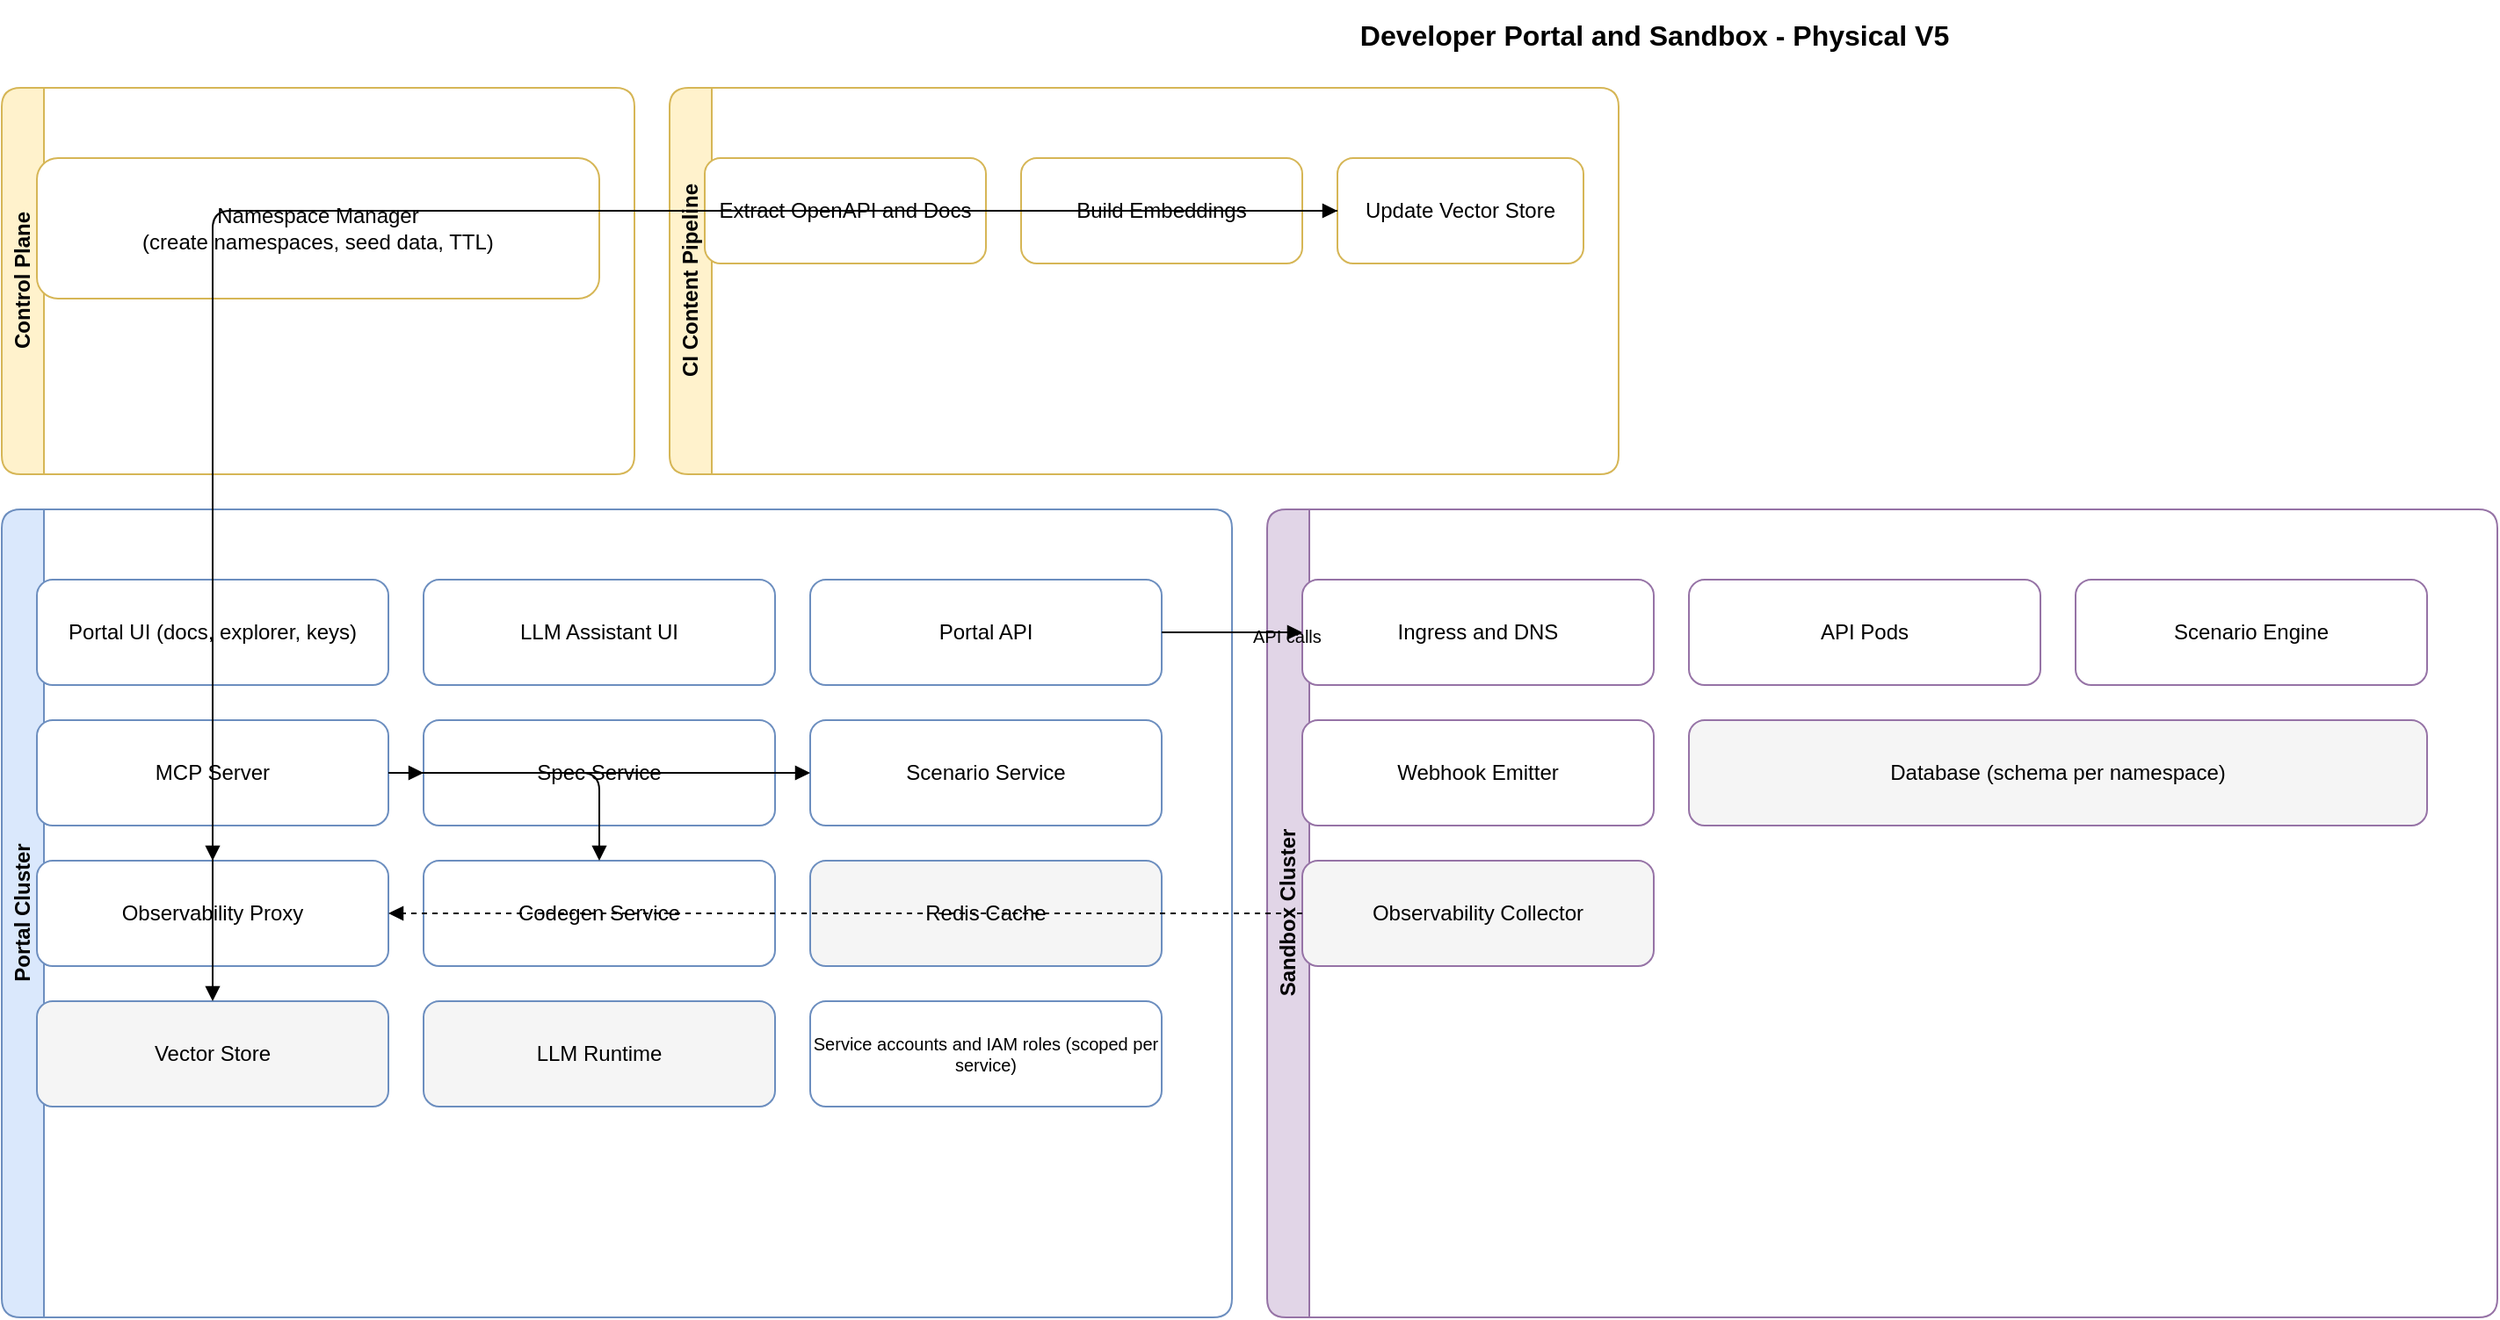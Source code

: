 <mxfile compressed="false" version="28.2.0" pages="4">
  <diagram id="physical-arch-v5-fixed" name="Physical Architecture V5 (fixed)">
    <mxGraphModel dx="1920" dy="1080" grid="1" gridSize="10" guides="1" tooltips="1" connect="1" arrows="1" fold="1" page="1" pageScale="1" pageWidth="1920" pageHeight="1080" background="#FFFFFF" math="0" shadow="0">
      <root>
        <mxCell id="0" />
        <mxCell id="1" parent="0" />
        <mxCell id="title" value="Developer Portal and Sandbox - Physical V5" style="text;html=1;align=center;verticalAlign=middle;fontSize=16;fontStyle=1" vertex="1" parent="1">
          <mxGeometry x="480" y="10" width="960" height="40" as="geometry" />
        </mxCell>
        <mxCell id="ctrl" value="Control Plane" style="swimlane;horizontal=0;rounded=1;html=1;startSize=24;fillColor=#fff2cc;strokeColor=#d6b656;fontStyle=1" vertex="1" parent="1">
          <mxGeometry x="20" y="60" width="360" height="220" as="geometry" />
        </mxCell>
        <mxCell id="nsMgr" value="Namespace Manager&#xa;(create namespaces, seed data, TTL)" style="rounded=1;whiteSpace=wrap;html=1;strokeColor=#d6b656;fillColor=#ffffff" vertex="1" parent="ctrl">
          <mxGeometry x="20" y="40" width="320" height="80" as="geometry" />
        </mxCell>
        <mxCell id="ci" value="CI Content Pipeline" style="swimlane;horizontal=0;rounded=1;html=1;startSize=24;fillColor=#fff2cc;strokeColor=#d6b656;fontStyle=1" vertex="1" parent="1">
          <mxGeometry x="400" y="60" width="540" height="220" as="geometry" />
        </mxCell>
        <mxCell id="ci1" value="Extract OpenAPI and Docs" style="rounded=1;whiteSpace=wrap;html=1;strokeColor=#d6b656;fillColor=#ffffff" vertex="1" parent="ci">
          <mxGeometry x="20" y="40" width="160" height="60" as="geometry" />
        </mxCell>
        <mxCell id="ci2" value="Build Embeddings" style="rounded=1;whiteSpace=wrap;html=1;strokeColor=#d6b656;fillColor=#ffffff" vertex="1" parent="ci">
          <mxGeometry x="200" y="40" width="160" height="60" as="geometry" />
        </mxCell>
        <mxCell id="ci3" value="Update Vector Store" style="rounded=1;whiteSpace=wrap;html=1;strokeColor=#d6b656;fillColor=#ffffff" vertex="1" parent="ci">
          <mxGeometry x="380" y="40" width="140" height="60" as="geometry" />
        </mxCell>
        <mxCell id="portal" value="Portal Cluster" style="swimlane;horizontal=0;rounded=1;html=1;startSize=24;fillColor=#dae8fc;strokeColor=#6c8ebf;fontStyle=1" vertex="1" parent="1">
          <mxGeometry x="20" y="300" width="700" height="460" as="geometry" />
        </mxCell>
        <mxCell id="portalUI" value="Portal UI (docs, explorer, keys)" style="rounded=1;whiteSpace=wrap;html=1;strokeColor=#6c8ebf;fillColor=#ffffff" vertex="1" parent="portal">
          <mxGeometry x="20" y="40" width="200" height="60" as="geometry" />
        </mxCell>
        <mxCell id="assistantUI" value="LLM Assistant UI" style="rounded=1;whiteSpace=wrap;html=1;strokeColor=#6c8ebf;fillColor=#ffffff" vertex="1" parent="portal">
          <mxGeometry x="240" y="40" width="200" height="60" as="geometry" />
        </mxCell>
        <mxCell id="portalAPI" value="Portal API" style="rounded=1;whiteSpace=wrap;html=1;strokeColor=#6c8ebf;fillColor=#ffffff" vertex="1" parent="portal">
          <mxGeometry x="460" y="40" width="200" height="60" as="geometry" />
        </mxCell>
        <mxCell id="mcp" value="MCP Server" style="rounded=1;whiteSpace=wrap;html=1;strokeColor=#6c8ebf;fillColor=#ffffff" vertex="1" parent="portal">
          <mxGeometry x="20" y="120" width="200" height="60" as="geometry" />
        </mxCell>
        <mxCell id="specSvc" value="Spec Service" style="rounded=1;whiteSpace=wrap;html=1;strokeColor=#6c8ebf;fillColor=#ffffff" vertex="1" parent="portal">
          <mxGeometry x="240" y="120" width="200" height="60" as="geometry" />
        </mxCell>
        <mxCell id="scenarioSvc" value="Scenario Service" style="rounded=1;whiteSpace=wrap;html=1;strokeColor=#6c8ebf;fillColor=#ffffff" vertex="1" parent="portal">
          <mxGeometry x="460" y="120" width="200" height="60" as="geometry" />
        </mxCell>
        <mxCell id="obsProxy" value="Observability Proxy" style="rounded=1;whiteSpace=wrap;html=1;strokeColor=#6c8ebf;fillColor=#ffffff" vertex="1" parent="portal">
          <mxGeometry x="20" y="200" width="200" height="60" as="geometry" />
        </mxCell>
        <mxCell id="codegen" value="Codegen Service" style="rounded=1;whiteSpace=wrap;html=1;strokeColor=#6c8ebf;fillColor=#ffffff" vertex="1" parent="portal">
          <mxGeometry x="240" y="200" width="200" height="60" as="geometry" />
        </mxCell>
        <mxCell id="cache" value="Redis Cache" style="rounded=1;whiteSpace=wrap;html=1;strokeColor=#6c8ebf;fillColor=#f5f5f5" vertex="1" parent="portal">
          <mxGeometry x="460" y="200" width="200" height="60" as="geometry" />
        </mxCell>
        <mxCell id="vectordb" value="Vector Store" style="rounded=1;whiteSpace=wrap;html=1;strokeColor=#6c8ebf;fillColor=#f5f5f5" vertex="1" parent="portal">
          <mxGeometry x="20" y="280" width="200" height="60" as="geometry" />
        </mxCell>
        <mxCell id="llmRuntime" value="LLM Runtime" style="rounded=1;whiteSpace=wrap;html=1;strokeColor=#6c8ebf;fillColor=#f5f5f5" vertex="1" parent="portal">
          <mxGeometry x="240" y="280" width="200" height="60" as="geometry" />
        </mxCell>
        <mxCell id="iam" value="Service accounts and IAM roles (scoped per service)" style="rounded=1;whiteSpace=wrap;html=1;strokeColor=#6c8ebf;fillColor=#ffffff;fontSize=10" vertex="1" parent="portal">
          <mxGeometry x="460" y="280" width="200" height="60" as="geometry" />
        </mxCell>
        <mxCell id="sbx" value="Sandbox Cluster" style="swimlane;horizontal=0;rounded=1;html=1;startSize=24;fillColor=#e1d5e7;strokeColor=#9673a6;fontStyle=1" vertex="1" parent="1">
          <mxGeometry x="740" y="300" width="700" height="460" as="geometry" />
        </mxCell>
        <mxCell id="ingress" value="Ingress and DNS" style="rounded=1;whiteSpace=wrap;html=1;strokeColor=#9673a6;fillColor=#ffffff" vertex="1" parent="sbx">
          <mxGeometry x="20" y="40" width="200" height="60" as="geometry" />
        </mxCell>
        <mxCell id="apiPods" value="API Pods" style="rounded=1;whiteSpace=wrap;html=1;strokeColor=#9673a6;fillColor=#ffffff" vertex="1" parent="sbx">
          <mxGeometry x="240" y="40" width="200" height="60" as="geometry" />
        </mxCell>
        <mxCell id="scenarioEngine" value="Scenario Engine" style="rounded=1;whiteSpace=wrap;html=1;strokeColor=#9673a6;fillColor=#ffffff" vertex="1" parent="sbx">
          <mxGeometry x="460" y="40" width="200" height="60" as="geometry" />
        </mxCell>
        <mxCell id="webhookEmitter" value="Webhook Emitter" style="rounded=1;whiteSpace=wrap;html=1;strokeColor=#9673a6;fillColor=#ffffff" vertex="1" parent="sbx">
          <mxGeometry x="20" y="120" width="200" height="60" as="geometry" />
        </mxCell>
        <mxCell id="db" value="Database (schema per namespace)" style="rounded=1;whiteSpace=wrap;html=1;strokeColor=#9673a6;fillColor=#f5f5f5" vertex="1" parent="sbx">
          <mxGeometry x="240" y="120" width="420" height="60" as="geometry" />
        </mxCell>
        <mxCell id="obsCollector" value="Observability Collector" style="rounded=1;whiteSpace=wrap;html=1;strokeColor=#9673a6;fillColor=#f5f5f5" vertex="1" parent="sbx">
          <mxGeometry x="20" y="200" width="200" height="60" as="geometry" />
        </mxCell>
        <mxCell id="e1" edge="1" parent="1" source="portalAPI" target="ingress" style="edgeStyle=orthogonalEdgeStyle;rounded=1;endArrow=block;endFill=1">
          <mxGeometry relative="1" as="geometry" />
        </mxCell>
        <mxCell id="e1lbl" value="API calls" style="text;html=1;fontSize=10" vertex="1" parent="1">
          <mxGeometry x="730" y="360" width="70" height="20" as="geometry" />
        </mxCell>
        <mxCell id="e2a" edge="1" parent="1" source="mcp" target="specSvc" style="edgeStyle=orthogonalEdgeStyle;rounded=1;endArrow=block;endFill=1">
          <mxGeometry relative="1" as="geometry" />
        </mxCell>
        <mxCell id="e2b" edge="1" parent="1" source="mcp" target="scenarioSvc" style="edgeStyle=orthogonalEdgeStyle;rounded=1;endArrow=block;endFill=1">
          <mxGeometry relative="1" as="geometry" />
        </mxCell>
        <mxCell id="e2c" edge="1" parent="1" source="mcp" target="obsProxy" style="edgeStyle=orthogonalEdgeStyle;rounded=1;endArrow=block;endFill=1">
          <mxGeometry relative="1" as="geometry" />
        </mxCell>
        <mxCell id="e2d" edge="1" parent="1" source="mcp" target="codegen" style="edgeStyle=orthogonalEdgeStyle;rounded=1;endArrow=block;endFill=1">
          <mxGeometry relative="1" as="geometry" />
        </mxCell>
        <mxCell id="e3" edge="1" parent="1" source="obsCollector" target="obsProxy" style="edgeStyle=orthogonalEdgeStyle;rounded=1;endArrow=block;endFill=1;dashed=1">
          <mxGeometry relative="1" as="geometry" />
        </mxCell>
        <mxCell id="e4" edge="1" parent="1" source="ci2" target="ci3" style="edgeStyle=orthogonalEdgeStyle;rounded=1;endArrow=block;endFill=1">
          <mxGeometry relative="1" as="geometry" />
        </mxCell>
        <mxCell id="e5" edge="1" parent="1" source="ci3" target="vectordb" style="edgeStyle=orthogonalEdgeStyle;rounded=1;endArrow=block;endFill=1">
          <mxGeometry relative="1" as="geometry" />
        </mxCell>
      </root>
    </mxGraphModel>
  </diagram>
  <diagram id="5e848TuGaH52lrfml-eZ" name="Page-2">
    <mxGraphModel dx="3330" dy="1745" grid="1" gridSize="10" guides="1" tooltips="1" connect="1" arrows="1" fold="1" page="1" pageScale="1" pageWidth="850" pageHeight="1100" math="0" shadow="0">
      <root>
        <mxCell id="0" />
        <mxCell id="1" parent="0" />
      </root>
    </mxGraphModel>
  </diagram>
  <diagram name="Physical Architecture V5 (fixed)" id="bsl7J4z9vA1xUPx2NLWN">
    <mxGraphModel dx="1920" dy="1080" grid="1" gridSize="10" guides="1" tooltips="1" connect="1" arrows="1" fold="1" page="1" pageScale="1" pageWidth="1920" pageHeight="1080" background="#FFFFFF" math="0" shadow="0">
      <root>
        <mxCell id="0" />
        <mxCell id="1" parent="0" />
        <mxCell id="title" value="Developer Portal and Sandbox - Physical V5" style="text;html=1;align=center;verticalAlign=middle;fontSize=16;fontStyle=1" vertex="1" parent="1">
          <mxGeometry x="480" y="10" width="960" height="40" as="geometry" />
        </mxCell>
        <mxCell id="ctrl" value="Control Plane" style="swimlane;horizontal=0;rounded=1;html=1;startSize=24;fillColor=#fff2cc;strokeColor=#d6b656;fontStyle=1" vertex="1" parent="1">
          <mxGeometry x="20" y="60" width="360" height="220" as="geometry" />
        </mxCell>
        <mxCell id="nsMgr" value="Namespace Manager&#xa;(create namespaces, seed data, TTL)" style="rounded=1;whiteSpace=wrap;html=1;strokeColor=#d6b656;fillColor=#ffffff" vertex="1" parent="ctrl">
          <mxGeometry x="20" y="40" width="320" height="80" as="geometry" />
        </mxCell>
        <mxCell id="ci" value="CI Content Pipeline" style="swimlane;horizontal=0;rounded=1;html=1;startSize=24;fillColor=#fff2cc;strokeColor=#d6b656;fontStyle=1" vertex="1" parent="1">
          <mxGeometry x="400" y="60" width="540" height="220" as="geometry" />
        </mxCell>
        <mxCell id="ci1" value="Extract OpenAPI and Docs" style="rounded=1;whiteSpace=wrap;html=1;strokeColor=#d6b656;fillColor=#ffffff" vertex="1" parent="ci">
          <mxGeometry x="20" y="40" width="160" height="60" as="geometry" />
        </mxCell>
        <mxCell id="ci2" value="Build Embeddings" style="rounded=1;whiteSpace=wrap;html=1;strokeColor=#d6b656;fillColor=#ffffff" vertex="1" parent="ci">
          <mxGeometry x="200" y="40" width="160" height="60" as="geometry" />
        </mxCell>
        <mxCell id="ci3" value="Update Vector Store" style="rounded=1;whiteSpace=wrap;html=1;strokeColor=#d6b656;fillColor=#ffffff" vertex="1" parent="ci">
          <mxGeometry x="380" y="40" width="140" height="60" as="geometry" />
        </mxCell>
        <mxCell id="portal" value="Portal Cluster" style="swimlane;horizontal=0;rounded=1;html=1;startSize=24;fillColor=#dae8fc;strokeColor=#6c8ebf;fontStyle=1" vertex="1" parent="1">
          <mxGeometry x="20" y="300" width="700" height="460" as="geometry" />
        </mxCell>
        <mxCell id="portalUI" value="Portal UI (docs, explorer, keys)" style="rounded=1;whiteSpace=wrap;html=1;strokeColor=#6c8ebf;fillColor=#ffffff" vertex="1" parent="portal">
          <mxGeometry x="20" y="40" width="200" height="60" as="geometry" />
        </mxCell>
        <mxCell id="assistantUI" value="LLM Assistant UI" style="rounded=1;whiteSpace=wrap;html=1;strokeColor=#6c8ebf;fillColor=#ffffff" vertex="1" parent="portal">
          <mxGeometry x="240" y="40" width="200" height="60" as="geometry" />
        </mxCell>
        <mxCell id="portalAPI" value="Portal API" style="rounded=1;whiteSpace=wrap;html=1;strokeColor=#6c8ebf;fillColor=#ffffff" vertex="1" parent="portal">
          <mxGeometry x="460" y="40" width="200" height="60" as="geometry" />
        </mxCell>
        <mxCell id="mcp" value="MCP Server" style="rounded=1;whiteSpace=wrap;html=1;strokeColor=#6c8ebf;fillColor=#ffffff" vertex="1" parent="portal">
          <mxGeometry x="20" y="120" width="200" height="60" as="geometry" />
        </mxCell>
        <mxCell id="specSvc" value="Spec Service" style="rounded=1;whiteSpace=wrap;html=1;strokeColor=#6c8ebf;fillColor=#ffffff" vertex="1" parent="portal">
          <mxGeometry x="240" y="120" width="200" height="60" as="geometry" />
        </mxCell>
        <mxCell id="scenarioSvc" value="Scenario Service" style="rounded=1;whiteSpace=wrap;html=1;strokeColor=#6c8ebf;fillColor=#ffffff" vertex="1" parent="portal">
          <mxGeometry x="460" y="120" width="200" height="60" as="geometry" />
        </mxCell>
        <mxCell id="obsProxy" value="Observability Proxy" style="rounded=1;whiteSpace=wrap;html=1;strokeColor=#6c8ebf;fillColor=#ffffff" vertex="1" parent="portal">
          <mxGeometry x="20" y="200" width="200" height="60" as="geometry" />
        </mxCell>
        <mxCell id="codegen" value="Codegen Service" style="rounded=1;whiteSpace=wrap;html=1;strokeColor=#6c8ebf;fillColor=#ffffff" vertex="1" parent="portal">
          <mxGeometry x="240" y="200" width="200" height="60" as="geometry" />
        </mxCell>
        <mxCell id="cache" value="Redis Cache" style="rounded=1;whiteSpace=wrap;html=1;strokeColor=#6c8ebf;fillColor=#f5f5f5" vertex="1" parent="portal">
          <mxGeometry x="460" y="200" width="200" height="60" as="geometry" />
        </mxCell>
        <mxCell id="vectordb" value="Vector Store" style="rounded=1;whiteSpace=wrap;html=1;strokeColor=#6c8ebf;fillColor=#f5f5f5" vertex="1" parent="portal">
          <mxGeometry x="20" y="280" width="200" height="60" as="geometry" />
        </mxCell>
        <mxCell id="llmRuntime" value="LLM Runtime" style="rounded=1;whiteSpace=wrap;html=1;strokeColor=#6c8ebf;fillColor=#f5f5f5" vertex="1" parent="portal">
          <mxGeometry x="240" y="280" width="200" height="60" as="geometry" />
        </mxCell>
        <mxCell id="iam" value="Service accounts and IAM roles (scoped per service)" style="rounded=1;whiteSpace=wrap;html=1;strokeColor=#6c8ebf;fillColor=#ffffff;fontSize=10" vertex="1" parent="portal">
          <mxGeometry x="460" y="280" width="200" height="60" as="geometry" />
        </mxCell>
        <mxCell id="sbx" value="Sandbox Cluster" style="swimlane;horizontal=0;rounded=1;html=1;startSize=24;fillColor=#e1d5e7;strokeColor=#9673a6;fontStyle=1" vertex="1" parent="1">
          <mxGeometry x="740" y="300" width="700" height="460" as="geometry" />
        </mxCell>
        <mxCell id="ingress" value="Ingress and DNS" style="rounded=1;whiteSpace=wrap;html=1;strokeColor=#9673a6;fillColor=#ffffff" vertex="1" parent="sbx">
          <mxGeometry x="20" y="40" width="200" height="60" as="geometry" />
        </mxCell>
        <mxCell id="apiPods" value="API Pods" style="rounded=1;whiteSpace=wrap;html=1;strokeColor=#9673a6;fillColor=#ffffff" vertex="1" parent="sbx">
          <mxGeometry x="240" y="40" width="200" height="60" as="geometry" />
        </mxCell>
        <mxCell id="scenarioEngine" value="Scenario Engine" style="rounded=1;whiteSpace=wrap;html=1;strokeColor=#9673a6;fillColor=#ffffff" vertex="1" parent="sbx">
          <mxGeometry x="460" y="40" width="200" height="60" as="geometry" />
        </mxCell>
        <mxCell id="webhookEmitter" value="Webhook Emitter" style="rounded=1;whiteSpace=wrap;html=1;strokeColor=#9673a6;fillColor=#ffffff" vertex="1" parent="sbx">
          <mxGeometry x="20" y="120" width="200" height="60" as="geometry" />
        </mxCell>
        <mxCell id="db" value="Database (schema per namespace)" style="rounded=1;whiteSpace=wrap;html=1;strokeColor=#9673a6;fillColor=#f5f5f5" vertex="1" parent="sbx">
          <mxGeometry x="240" y="120" width="420" height="60" as="geometry" />
        </mxCell>
        <mxCell id="obsCollector" value="Observability Collector" style="rounded=1;whiteSpace=wrap;html=1;strokeColor=#9673a6;fillColor=#f5f5f5" vertex="1" parent="sbx">
          <mxGeometry x="20" y="200" width="200" height="60" as="geometry" />
        </mxCell>
        <mxCell id="e1" edge="1" parent="1" source="portalAPI" target="ingress" style="edgeStyle=orthogonalEdgeStyle;rounded=1;endArrow=block;endFill=1">
          <mxGeometry relative="1" as="geometry" />
        </mxCell>
        <mxCell id="e1lbl" value="API calls" style="text;html=1;fontSize=10" vertex="1" parent="1">
          <mxGeometry x="730" y="360" width="70" height="20" as="geometry" />
        </mxCell>
        <mxCell id="e2a" edge="1" parent="1" source="mcp" target="specSvc" style="edgeStyle=orthogonalEdgeStyle;rounded=1;endArrow=block;endFill=1">
          <mxGeometry relative="1" as="geometry" />
        </mxCell>
        <mxCell id="e2b" edge="1" parent="1" source="mcp" target="scenarioSvc" style="edgeStyle=orthogonalEdgeStyle;rounded=1;endArrow=block;endFill=1">
          <mxGeometry relative="1" as="geometry" />
        </mxCell>
        <mxCell id="e2c" edge="1" parent="1" source="mcp" target="obsProxy" style="edgeStyle=orthogonalEdgeStyle;rounded=1;endArrow=block;endFill=1">
          <mxGeometry relative="1" as="geometry" />
        </mxCell>
        <mxCell id="e2d" edge="1" parent="1" source="mcp" target="codegen" style="edgeStyle=orthogonalEdgeStyle;rounded=1;endArrow=block;endFill=1">
          <mxGeometry relative="1" as="geometry" />
        </mxCell>
        <mxCell id="e3" edge="1" parent="1" source="obsCollector" target="obsProxy" style="edgeStyle=orthogonalEdgeStyle;rounded=1;endArrow=block;endFill=1;dashed=1">
          <mxGeometry relative="1" as="geometry" />
        </mxCell>
        <mxCell id="e4" edge="1" parent="1" source="ci2" target="ci3" style="edgeStyle=orthogonalEdgeStyle;rounded=1;endArrow=block;endFill=1">
          <mxGeometry relative="1" as="geometry" />
        </mxCell>
        <mxCell id="e5" edge="1" parent="1" source="ci3" target="vectordb" style="edgeStyle=orthogonalEdgeStyle;rounded=1;endArrow=block;endFill=1">
          <mxGeometry relative="1" as="geometry" />
        </mxCell>
      </root>
    </mxGraphModel>
  </diagram>
  <diagram name="Page-2" id="ZxxeLorktNC-BoSIDBLS">
    <mxGraphModel dx="3330" dy="1745" grid="1" gridSize="10" guides="1" tooltips="1" connect="1" arrows="1" fold="1" page="1" pageScale="1" pageWidth="850" pageHeight="1100" math="0" shadow="0">
      <root>
        <mxCell id="0" />
        <mxCell id="1" parent="0" />
      </root>
    </mxGraphModel>
  </diagram>
</mxfile>
